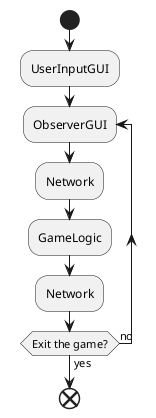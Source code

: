 ﻿@startuml
'https://plantuml.com/sequence-diagram

start
:UserInputGUI;
repeat :ObserverGUI;
:Network;
:GameLogic;
:Network;
repeat while(Exit the game?)is (no) not (yes)
end


@enduml
